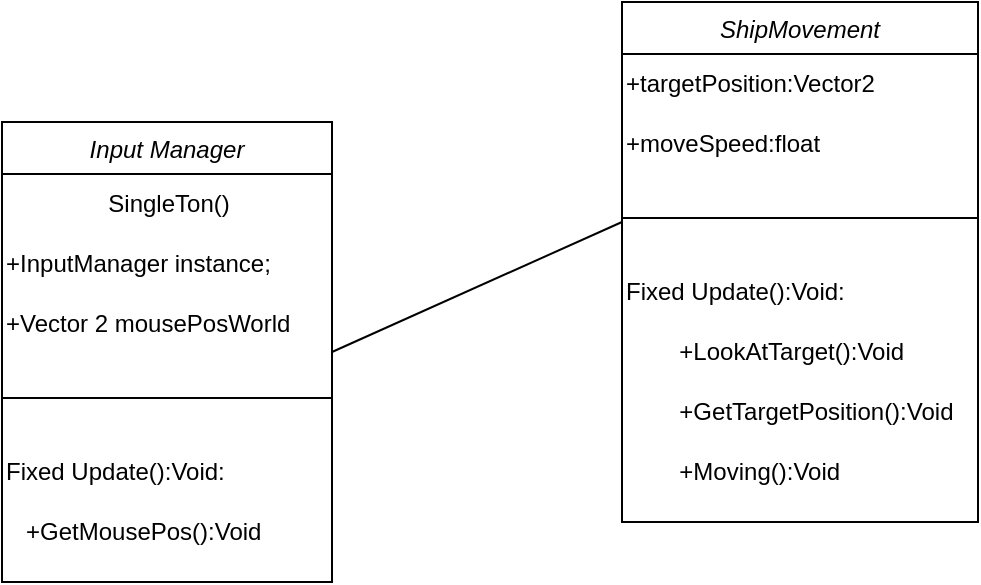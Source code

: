 <mxfile version="20.8.20" type="device" pages="2"><diagram id="C5RBs43oDa-KdzZeNtuy" name="Page-1"><mxGraphModel dx="1235" dy="674" grid="1" gridSize="10" guides="1" tooltips="1" connect="1" arrows="1" fold="1" page="1" pageScale="1" pageWidth="827" pageHeight="1169" math="0" shadow="0"><root><mxCell id="WIyWlLk6GJQsqaUBKTNV-0"/><mxCell id="WIyWlLk6GJQsqaUBKTNV-1" parent="WIyWlLk6GJQsqaUBKTNV-0"/><mxCell id="zkfFHV4jXpPFQw0GAbJ--0" value="Input Manager&#10;" style="swimlane;fontStyle=2;align=center;verticalAlign=top;childLayout=stackLayout;horizontal=1;startSize=26;horizontalStack=0;resizeParent=1;resizeLast=0;collapsible=1;marginBottom=0;rounded=0;shadow=0;strokeWidth=1;" parent="WIyWlLk6GJQsqaUBKTNV-1" vertex="1"><mxGeometry x="20" y="70" width="165" height="230" as="geometry"><mxRectangle x="230" y="140" width="160" height="26" as="alternateBounds"/></mxGeometry></mxCell><mxCell id="RcazsFCAAkI-ayo7AhpJ-0" value="SingleTon()&lt;br&gt;" style="text;html=1;align=center;verticalAlign=middle;resizable=0;points=[];autosize=1;strokeColor=none;fillColor=none;" vertex="1" parent="zkfFHV4jXpPFQw0GAbJ--0"><mxGeometry y="26" width="165" height="30" as="geometry"/></mxCell><mxCell id="RcazsFCAAkI-ayo7AhpJ-2" value="+InputManager instance;" style="text;html=1;align=left;verticalAlign=middle;resizable=0;points=[];autosize=1;strokeColor=none;fillColor=none;" vertex="1" parent="zkfFHV4jXpPFQw0GAbJ--0"><mxGeometry y="56" width="165" height="30" as="geometry"/></mxCell><mxCell id="RcazsFCAAkI-ayo7AhpJ-3" value="+Vector 2 mousePosWorld" style="text;html=1;align=left;verticalAlign=middle;resizable=0;points=[];autosize=1;strokeColor=none;fillColor=none;" vertex="1" parent="zkfFHV4jXpPFQw0GAbJ--0"><mxGeometry y="86" width="165" height="30" as="geometry"/></mxCell><mxCell id="zkfFHV4jXpPFQw0GAbJ--4" value="" style="line;html=1;strokeWidth=1;align=left;verticalAlign=middle;spacingTop=-1;spacingLeft=3;spacingRight=3;rotatable=0;labelPosition=right;points=[];portConstraint=eastwest;" parent="zkfFHV4jXpPFQw0GAbJ--0" vertex="1"><mxGeometry y="116" width="165" height="44" as="geometry"/></mxCell><mxCell id="RcazsFCAAkI-ayo7AhpJ-5" value="Fixed Update():Void:" style="text;html=1;align=left;verticalAlign=middle;resizable=0;points=[];autosize=1;strokeColor=none;fillColor=none;" vertex="1" parent="zkfFHV4jXpPFQw0GAbJ--0"><mxGeometry y="160" width="165" height="30" as="geometry"/></mxCell><mxCell id="RcazsFCAAkI-ayo7AhpJ-1" value="&amp;nbsp; &amp;nbsp;+GetMousePos():Void" style="text;html=1;align=left;verticalAlign=middle;resizable=0;points=[];autosize=1;strokeColor=none;fillColor=none;" vertex="1" parent="zkfFHV4jXpPFQw0GAbJ--0"><mxGeometry y="190" width="165" height="30" as="geometry"/></mxCell><mxCell id="RcazsFCAAkI-ayo7AhpJ-6" value="" style="endArrow=none;html=1;rounded=0;exitX=1;exitY=0.5;exitDx=0;exitDy=0;" edge="1" parent="WIyWlLk6GJQsqaUBKTNV-1" source="zkfFHV4jXpPFQw0GAbJ--0"><mxGeometry width="50" height="50" relative="1" as="geometry"><mxPoint x="270" y="180" as="sourcePoint"/><mxPoint x="330" y="120" as="targetPoint"/></mxGeometry></mxCell><mxCell id="RcazsFCAAkI-ayo7AhpJ-8" value="ShipMovement" style="swimlane;fontStyle=2;align=center;verticalAlign=top;childLayout=stackLayout;horizontal=1;startSize=26;horizontalStack=0;resizeParent=1;resizeLast=0;collapsible=1;marginBottom=0;rounded=0;shadow=0;strokeWidth=1;" vertex="1" parent="WIyWlLk6GJQsqaUBKTNV-1"><mxGeometry x="330" y="10" width="178" height="260" as="geometry"><mxRectangle x="230" y="140" width="160" height="26" as="alternateBounds"/></mxGeometry></mxCell><mxCell id="RcazsFCAAkI-ayo7AhpJ-10" value="+targetPosition:Vector2" style="text;html=1;align=left;verticalAlign=middle;resizable=0;points=[];autosize=1;strokeColor=none;fillColor=none;" vertex="1" parent="RcazsFCAAkI-ayo7AhpJ-8"><mxGeometry y="26" width="178" height="30" as="geometry"/></mxCell><mxCell id="RcazsFCAAkI-ayo7AhpJ-11" value="+moveSpeed:float" style="text;html=1;align=left;verticalAlign=middle;resizable=0;points=[];autosize=1;strokeColor=none;fillColor=none;" vertex="1" parent="RcazsFCAAkI-ayo7AhpJ-8"><mxGeometry y="56" width="178" height="30" as="geometry"/></mxCell><mxCell id="RcazsFCAAkI-ayo7AhpJ-12" value="" style="line;html=1;strokeWidth=1;align=left;verticalAlign=middle;spacingTop=-1;spacingLeft=3;spacingRight=3;rotatable=0;labelPosition=right;points=[];portConstraint=eastwest;" vertex="1" parent="RcazsFCAAkI-ayo7AhpJ-8"><mxGeometry y="86" width="178" height="44" as="geometry"/></mxCell><mxCell id="RcazsFCAAkI-ayo7AhpJ-13" value="Fixed Update():Void:" style="text;html=1;align=left;verticalAlign=middle;resizable=0;points=[];autosize=1;strokeColor=none;fillColor=none;" vertex="1" parent="RcazsFCAAkI-ayo7AhpJ-8"><mxGeometry y="130" width="178" height="30" as="geometry"/></mxCell><mxCell id="RcazsFCAAkI-ayo7AhpJ-14" value="&lt;span style=&quot;white-space: pre;&quot;&gt;&#9;&lt;/span&gt;+LookAtTarget():Void" style="text;html=1;align=left;verticalAlign=middle;resizable=0;points=[];autosize=1;strokeColor=none;fillColor=none;" vertex="1" parent="RcazsFCAAkI-ayo7AhpJ-8"><mxGeometry y="160" width="178" height="30" as="geometry"/></mxCell><mxCell id="RcazsFCAAkI-ayo7AhpJ-17" value="&lt;span style=&quot;white-space: pre;&quot;&gt;&#9;&lt;/span&gt;+GetTargetPosition():Void" style="text;html=1;align=left;verticalAlign=middle;resizable=0;points=[];autosize=1;strokeColor=none;fillColor=none;" vertex="1" parent="RcazsFCAAkI-ayo7AhpJ-8"><mxGeometry y="190" width="178" height="30" as="geometry"/></mxCell><mxCell id="RcazsFCAAkI-ayo7AhpJ-18" value="&lt;span style=&quot;white-space: pre;&quot;&gt;&#9;&lt;/span&gt;+Moving():Void" style="text;html=1;align=left;verticalAlign=middle;resizable=0;points=[];autosize=1;strokeColor=none;fillColor=none;" vertex="1" parent="RcazsFCAAkI-ayo7AhpJ-8"><mxGeometry y="220" width="178" height="30" as="geometry"/></mxCell></root></mxGraphModel></diagram><diagram id="rPQtpbPAn3DZz2jGe16V" name="Trang-2"><mxGraphModel dx="1050" dy="573" grid="1" gridSize="10" guides="1" tooltips="1" connect="1" arrows="1" fold="1" page="1" pageScale="1" pageWidth="827" pageHeight="1169" math="0" shadow="0"><root><mxCell id="0"/><mxCell id="1" parent="0"/><mxCell id="MZ1KKu_Gp5Qh-wTGJCqm-1" value="Input Manager&#10;" style="swimlane;fontStyle=2;align=center;verticalAlign=top;childLayout=stackLayout;horizontal=1;startSize=26;horizontalStack=0;resizeParent=1;resizeLast=0;collapsible=1;marginBottom=0;rounded=0;shadow=0;strokeWidth=1;" vertex="1" parent="1"><mxGeometry x="20" y="70" width="165" height="250" as="geometry"><mxRectangle x="230" y="140" width="160" height="26" as="alternateBounds"/></mxGeometry></mxCell><mxCell id="MZ1KKu_Gp5Qh-wTGJCqm-2" value="SingleTon()&lt;br&gt;" style="text;html=1;align=center;verticalAlign=middle;resizable=0;points=[];autosize=1;strokeColor=none;fillColor=none;" vertex="1" parent="MZ1KKu_Gp5Qh-wTGJCqm-1"><mxGeometry y="26" width="165" height="30" as="geometry"/></mxCell><mxCell id="MZ1KKu_Gp5Qh-wTGJCqm-3" value="+InputManager instance;" style="text;html=1;align=left;verticalAlign=middle;resizable=0;points=[];autosize=1;strokeColor=none;fillColor=none;" vertex="1" parent="MZ1KKu_Gp5Qh-wTGJCqm-1"><mxGeometry y="56" width="165" height="30" as="geometry"/></mxCell><mxCell id="MZ1KKu_Gp5Qh-wTGJCqm-4" value="+Vector 2 mousePosWorld" style="text;html=1;align=left;verticalAlign=middle;resizable=0;points=[];autosize=1;strokeColor=none;fillColor=none;" vertex="1" parent="MZ1KKu_Gp5Qh-wTGJCqm-1"><mxGeometry y="86" width="165" height="30" as="geometry"/></mxCell><mxCell id="MZ1KKu_Gp5Qh-wTGJCqm-9" value="+Vector 2 mousePosWorld" style="text;html=1;align=left;verticalAlign=middle;resizable=0;points=[];autosize=1;strokeColor=none;fillColor=none;" vertex="1" parent="MZ1KKu_Gp5Qh-wTGJCqm-1"><mxGeometry y="116" width="165" height="30" as="geometry"/></mxCell><mxCell id="MZ1KKu_Gp5Qh-wTGJCqm-5" value="" style="line;html=1;strokeWidth=1;align=left;verticalAlign=middle;spacingTop=-1;spacingLeft=3;spacingRight=3;rotatable=0;labelPosition=right;points=[];portConstraint=eastwest;" vertex="1" parent="MZ1KKu_Gp5Qh-wTGJCqm-1"><mxGeometry y="146" width="165" height="44" as="geometry"/></mxCell><mxCell id="MZ1KKu_Gp5Qh-wTGJCqm-6" value="Fixed Update():Void:" style="text;html=1;align=left;verticalAlign=middle;resizable=0;points=[];autosize=1;strokeColor=none;fillColor=none;" vertex="1" parent="MZ1KKu_Gp5Qh-wTGJCqm-1"><mxGeometry y="190" width="165" height="30" as="geometry"/></mxCell><mxCell id="MZ1KKu_Gp5Qh-wTGJCqm-7" value="&amp;nbsp; &amp;nbsp;+GetMousePos():Void" style="text;html=1;align=left;verticalAlign=middle;resizable=0;points=[];autosize=1;strokeColor=none;fillColor=none;" vertex="1" parent="MZ1KKu_Gp5Qh-wTGJCqm-1"><mxGeometry y="220" width="165" height="30" as="geometry"/></mxCell></root></mxGraphModel></diagram></mxfile>